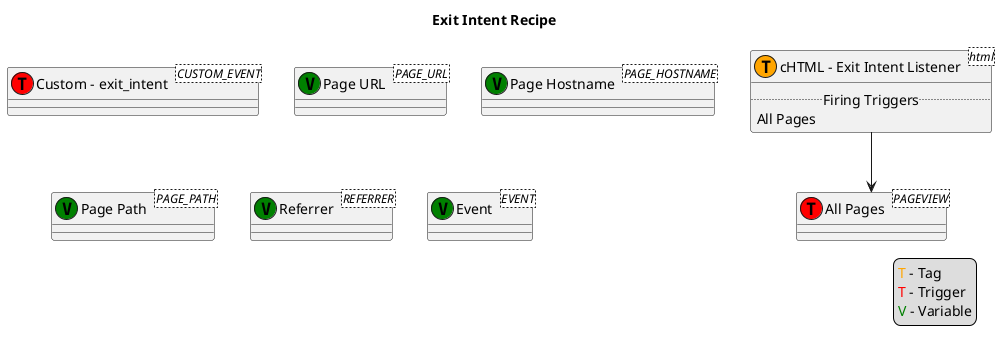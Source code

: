 @startuml
title Exit Intent Recipe
legend right
<color:orange>T</color> - Tag
<color:red>T</color> - Trigger
<color:green>V</color> - Variable
end legend
class "cHTML - Exit Intent Listener" as 01<html> << (T, orange) >> {
    .. Firing Triggers ..
    All Pages
}
class "Custom - exit_intent" as 15<CUSTOM_EVENT> << (T, red) >>
class "All Pages" as 2147479553<PAGEVIEW> << (T, red) >>
class "Page URL"<PAGE_URL> << (V, green) >>
class "Page Hostname"<PAGE_HOSTNAME> << (V, green) >>
class "Page Path"<PAGE_PATH> << (V, green) >>
class "Referrer"<REFERRER> << (V, green) >>
class "Event"<EVENT> << (V, green) >>
01 --> 2147479553
@enduml